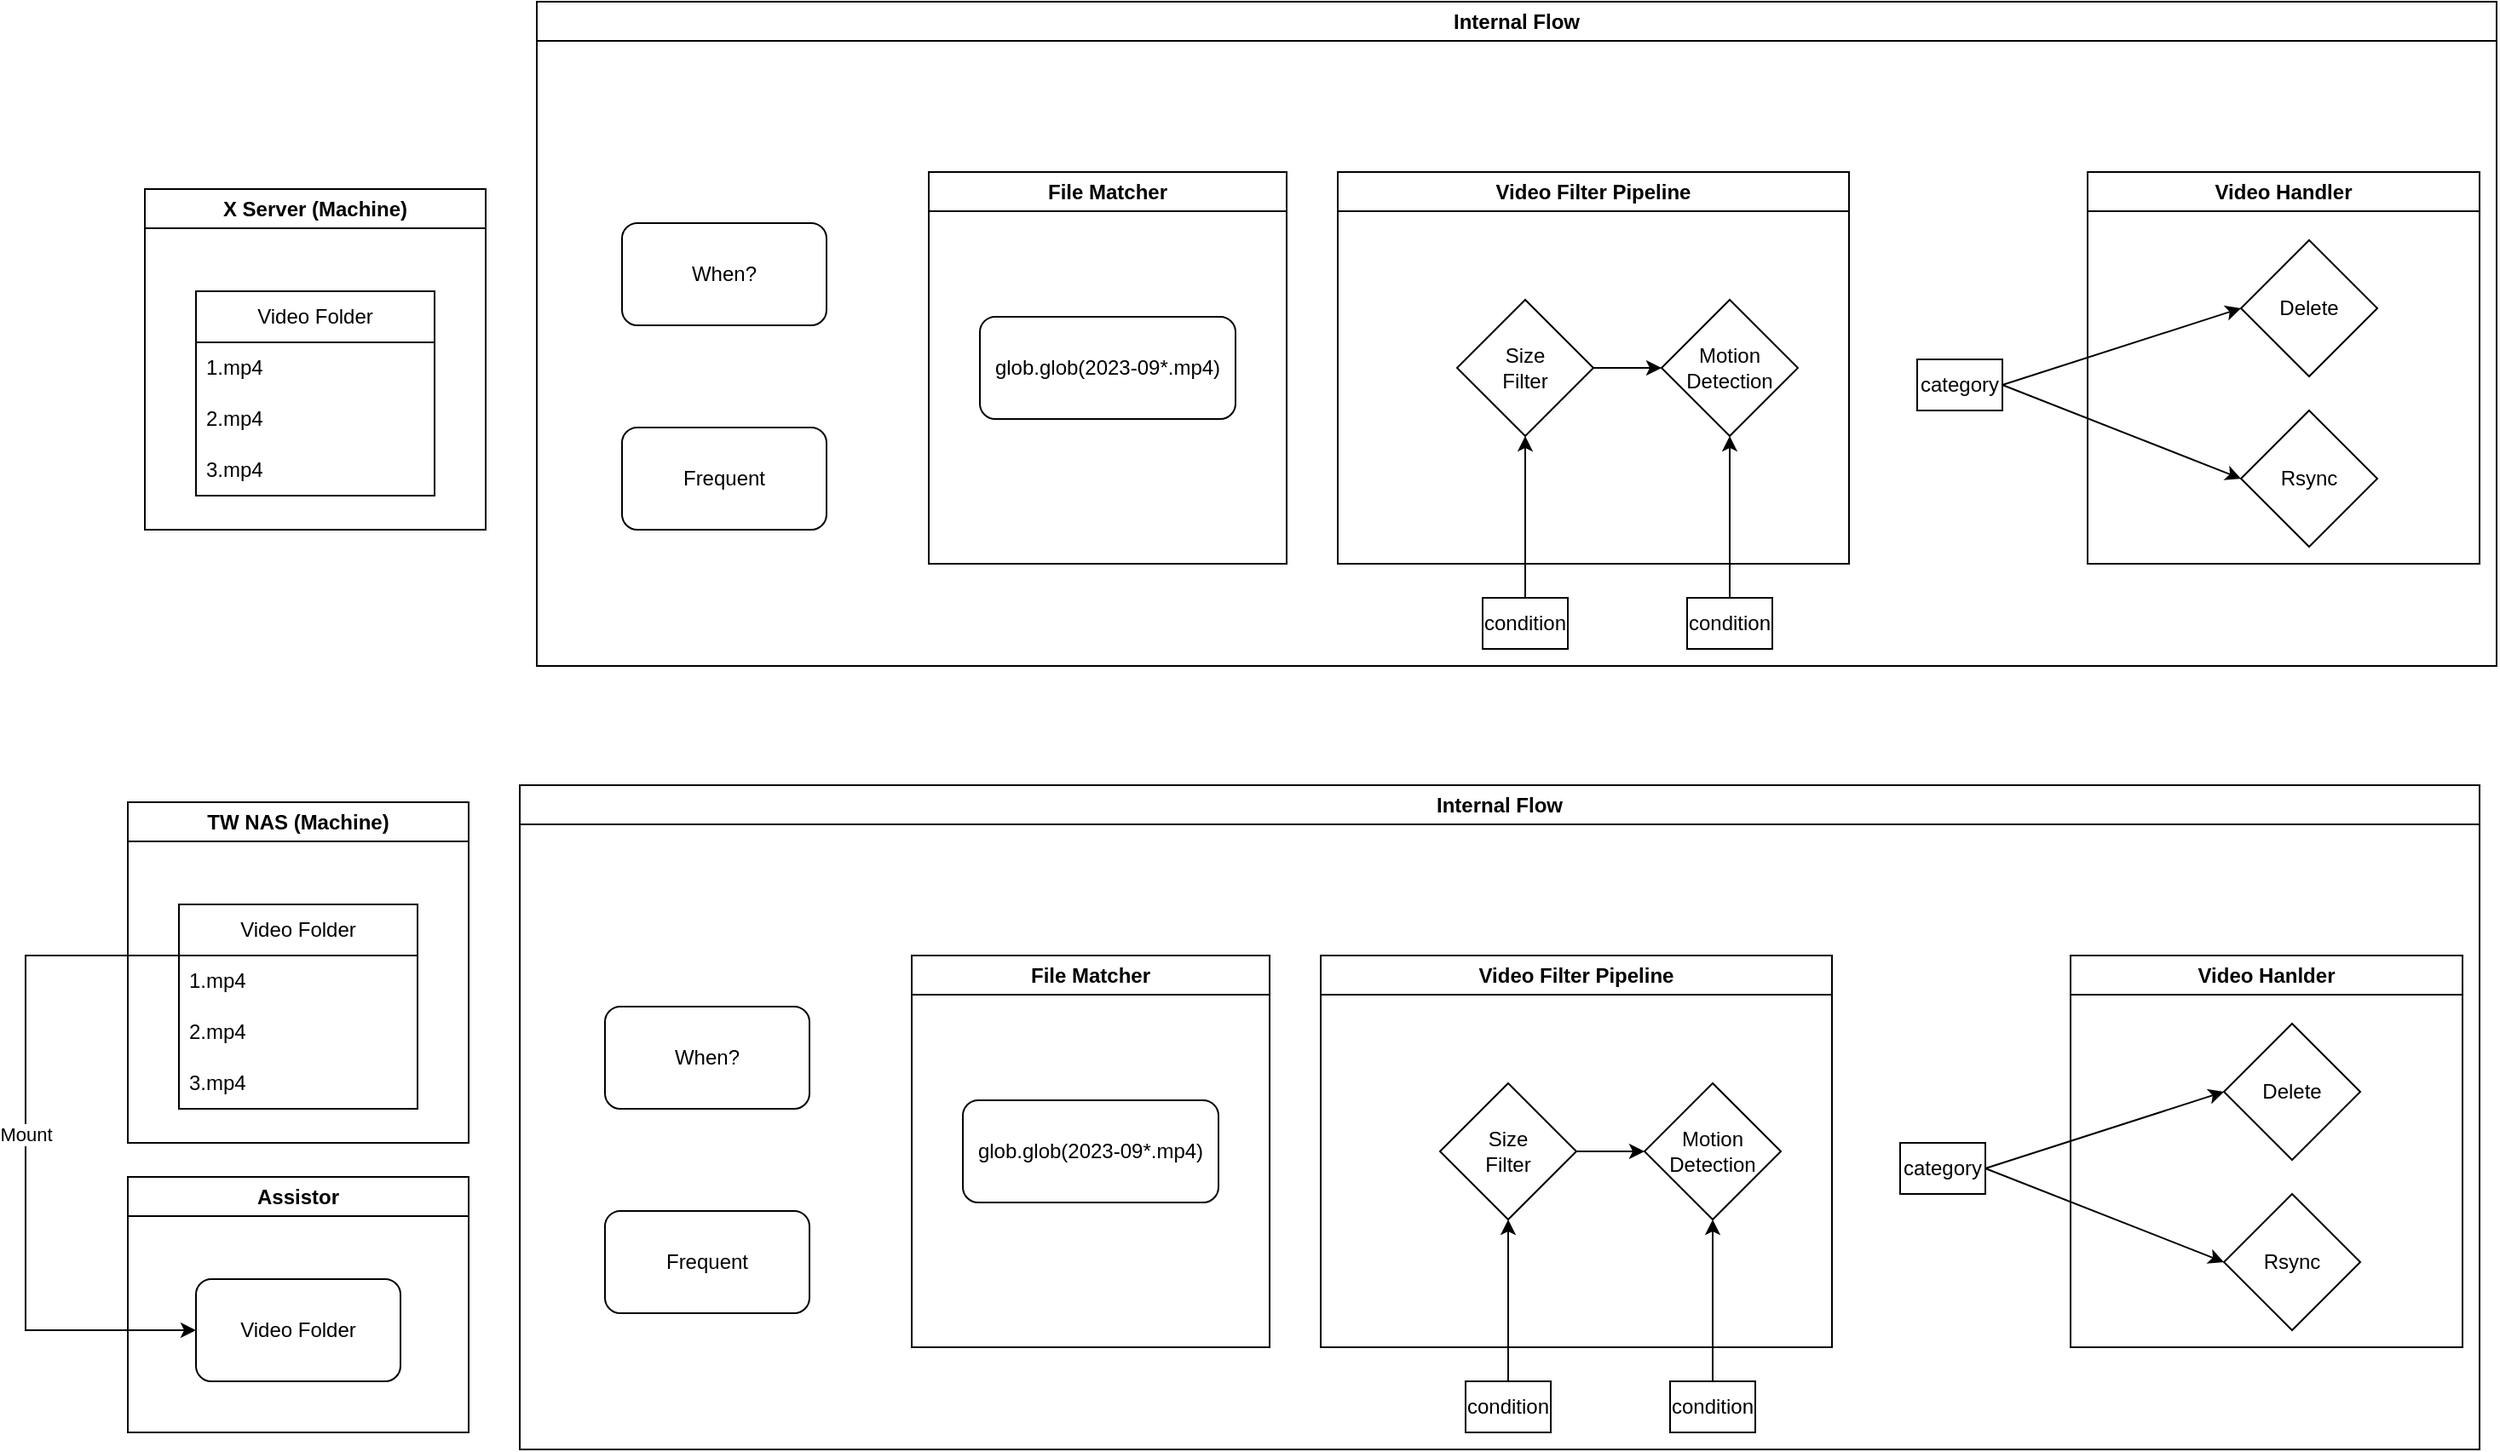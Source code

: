 <mxfile version="21.6.8" type="github">
  <diagram name="Page-1" id="Lj5eDobAINOCekzyXfLq">
    <mxGraphModel dx="2071" dy="670" grid="1" gridSize="10" guides="1" tooltips="1" connect="1" arrows="1" fold="1" page="1" pageScale="1" pageWidth="850" pageHeight="1100" math="0" shadow="0">
      <root>
        <mxCell id="0" />
        <mxCell id="1" parent="0" />
        <mxCell id="y1gU6epdjxo3scdV93dv-2" value="X Server (Machine)" style="swimlane;whiteSpace=wrap;html=1;" vertex="1" parent="1">
          <mxGeometry x="-300" y="660" width="200" height="200" as="geometry" />
        </mxCell>
        <mxCell id="y1gU6epdjxo3scdV93dv-4" value="Video Folder" style="swimlane;fontStyle=0;childLayout=stackLayout;horizontal=1;startSize=30;horizontalStack=0;resizeParent=1;resizeParentMax=0;resizeLast=0;collapsible=1;marginBottom=0;whiteSpace=wrap;html=1;" vertex="1" parent="y1gU6epdjxo3scdV93dv-2">
          <mxGeometry x="30" y="60" width="140" height="120" as="geometry" />
        </mxCell>
        <mxCell id="y1gU6epdjxo3scdV93dv-5" value="1.mp4" style="text;strokeColor=none;fillColor=none;align=left;verticalAlign=middle;spacingLeft=4;spacingRight=4;overflow=hidden;points=[[0,0.5],[1,0.5]];portConstraint=eastwest;rotatable=0;whiteSpace=wrap;html=1;" vertex="1" parent="y1gU6epdjxo3scdV93dv-4">
          <mxGeometry y="30" width="140" height="30" as="geometry" />
        </mxCell>
        <mxCell id="y1gU6epdjxo3scdV93dv-6" value="2.mp4" style="text;strokeColor=none;fillColor=none;align=left;verticalAlign=middle;spacingLeft=4;spacingRight=4;overflow=hidden;points=[[0,0.5],[1,0.5]];portConstraint=eastwest;rotatable=0;whiteSpace=wrap;html=1;" vertex="1" parent="y1gU6epdjxo3scdV93dv-4">
          <mxGeometry y="60" width="140" height="30" as="geometry" />
        </mxCell>
        <mxCell id="y1gU6epdjxo3scdV93dv-7" value="3.mp4" style="text;strokeColor=none;fillColor=none;align=left;verticalAlign=middle;spacingLeft=4;spacingRight=4;overflow=hidden;points=[[0,0.5],[1,0.5]];portConstraint=eastwest;rotatable=0;whiteSpace=wrap;html=1;" vertex="1" parent="y1gU6epdjxo3scdV93dv-4">
          <mxGeometry y="90" width="140" height="30" as="geometry" />
        </mxCell>
        <mxCell id="y1gU6epdjxo3scdV93dv-22" value="TW NAS (Machine)" style="swimlane;whiteSpace=wrap;html=1;startSize=23;" vertex="1" parent="1">
          <mxGeometry x="-310" y="1020" width="200" height="200" as="geometry" />
        </mxCell>
        <mxCell id="y1gU6epdjxo3scdV93dv-23" value="Video Folder" style="swimlane;fontStyle=0;childLayout=stackLayout;horizontal=1;startSize=30;horizontalStack=0;resizeParent=1;resizeParentMax=0;resizeLast=0;collapsible=1;marginBottom=0;whiteSpace=wrap;html=1;" vertex="1" parent="y1gU6epdjxo3scdV93dv-22">
          <mxGeometry x="30" y="60" width="140" height="120" as="geometry" />
        </mxCell>
        <mxCell id="y1gU6epdjxo3scdV93dv-24" value="1.mp4" style="text;strokeColor=none;fillColor=none;align=left;verticalAlign=middle;spacingLeft=4;spacingRight=4;overflow=hidden;points=[[0,0.5],[1,0.5]];portConstraint=eastwest;rotatable=0;whiteSpace=wrap;html=1;" vertex="1" parent="y1gU6epdjxo3scdV93dv-23">
          <mxGeometry y="30" width="140" height="30" as="geometry" />
        </mxCell>
        <mxCell id="y1gU6epdjxo3scdV93dv-25" value="2.mp4" style="text;strokeColor=none;fillColor=none;align=left;verticalAlign=middle;spacingLeft=4;spacingRight=4;overflow=hidden;points=[[0,0.5],[1,0.5]];portConstraint=eastwest;rotatable=0;whiteSpace=wrap;html=1;" vertex="1" parent="y1gU6epdjxo3scdV93dv-23">
          <mxGeometry y="60" width="140" height="30" as="geometry" />
        </mxCell>
        <mxCell id="y1gU6epdjxo3scdV93dv-26" value="3.mp4" style="text;strokeColor=none;fillColor=none;align=left;verticalAlign=middle;spacingLeft=4;spacingRight=4;overflow=hidden;points=[[0,0.5],[1,0.5]];portConstraint=eastwest;rotatable=0;whiteSpace=wrap;html=1;" vertex="1" parent="y1gU6epdjxo3scdV93dv-23">
          <mxGeometry y="90" width="140" height="30" as="geometry" />
        </mxCell>
        <mxCell id="y1gU6epdjxo3scdV93dv-71" value="Internal Flow" style="swimlane;whiteSpace=wrap;html=1;" vertex="1" parent="1">
          <mxGeometry x="-70" y="550" width="1150" height="390" as="geometry" />
        </mxCell>
        <mxCell id="y1gU6epdjxo3scdV93dv-59" value="Video Handler" style="swimlane;whiteSpace=wrap;html=1;" vertex="1" parent="y1gU6epdjxo3scdV93dv-71">
          <mxGeometry x="910" y="100" width="230" height="230" as="geometry" />
        </mxCell>
        <mxCell id="y1gU6epdjxo3scdV93dv-60" value="Delete" style="rhombus;whiteSpace=wrap;html=1;" vertex="1" parent="y1gU6epdjxo3scdV93dv-59">
          <mxGeometry x="90" y="40" width="80" height="80" as="geometry" />
        </mxCell>
        <mxCell id="y1gU6epdjxo3scdV93dv-63" value="Rsync" style="rhombus;whiteSpace=wrap;html=1;" vertex="1" parent="y1gU6epdjxo3scdV93dv-59">
          <mxGeometry x="90" y="140" width="80" height="80" as="geometry" />
        </mxCell>
        <mxCell id="y1gU6epdjxo3scdV93dv-67" value="category" style="rounded=0;whiteSpace=wrap;html=1;" vertex="1" parent="y1gU6epdjxo3scdV93dv-71">
          <mxGeometry x="810" y="210" width="50" height="30" as="geometry" />
        </mxCell>
        <mxCell id="y1gU6epdjxo3scdV93dv-68" value="" style="endArrow=classic;html=1;rounded=0;exitX=1;exitY=0.5;exitDx=0;exitDy=0;entryX=0;entryY=0.5;entryDx=0;entryDy=0;" edge="1" parent="y1gU6epdjxo3scdV93dv-71" source="y1gU6epdjxo3scdV93dv-67" target="y1gU6epdjxo3scdV93dv-60">
          <mxGeometry width="50" height="50" relative="1" as="geometry">
            <mxPoint x="530" y="300" as="sourcePoint" />
            <mxPoint x="580" y="250" as="targetPoint" />
          </mxGeometry>
        </mxCell>
        <mxCell id="y1gU6epdjxo3scdV93dv-69" value="" style="endArrow=classic;html=1;rounded=0;exitX=1;exitY=0.5;exitDx=0;exitDy=0;entryX=0;entryY=0.5;entryDx=0;entryDy=0;" edge="1" parent="y1gU6epdjxo3scdV93dv-71" source="y1gU6epdjxo3scdV93dv-67" target="y1gU6epdjxo3scdV93dv-63">
          <mxGeometry width="50" height="50" relative="1" as="geometry">
            <mxPoint x="530" y="300" as="sourcePoint" />
            <mxPoint x="580" y="250" as="targetPoint" />
          </mxGeometry>
        </mxCell>
        <mxCell id="y1gU6epdjxo3scdV93dv-49" value="Video Filter Pipeline" style="swimlane;whiteSpace=wrap;html=1;" vertex="1" parent="y1gU6epdjxo3scdV93dv-71">
          <mxGeometry x="470" y="100" width="300" height="230" as="geometry" />
        </mxCell>
        <mxCell id="y1gU6epdjxo3scdV93dv-51" value="Size&lt;br&gt;Filter" style="rhombus;whiteSpace=wrap;html=1;" vertex="1" parent="y1gU6epdjxo3scdV93dv-49">
          <mxGeometry x="70" y="75" width="80" height="80" as="geometry" />
        </mxCell>
        <mxCell id="y1gU6epdjxo3scdV93dv-54" value="Motion Detection" style="rhombus;whiteSpace=wrap;html=1;" vertex="1" parent="y1gU6epdjxo3scdV93dv-49">
          <mxGeometry x="190" y="75" width="80" height="80" as="geometry" />
        </mxCell>
        <mxCell id="y1gU6epdjxo3scdV93dv-55" value="" style="endArrow=classic;html=1;rounded=0;exitX=1;exitY=0.5;exitDx=0;exitDy=0;entryX=0;entryY=0.5;entryDx=0;entryDy=0;" edge="1" parent="y1gU6epdjxo3scdV93dv-49" source="y1gU6epdjxo3scdV93dv-51" target="y1gU6epdjxo3scdV93dv-54">
          <mxGeometry width="50" height="50" relative="1" as="geometry">
            <mxPoint x="110" y="240" as="sourcePoint" />
            <mxPoint x="160" y="190" as="targetPoint" />
          </mxGeometry>
        </mxCell>
        <mxCell id="y1gU6epdjxo3scdV93dv-56" value="condition" style="rounded=0;whiteSpace=wrap;html=1;" vertex="1" parent="y1gU6epdjxo3scdV93dv-71">
          <mxGeometry x="675" y="350" width="50" height="30" as="geometry" />
        </mxCell>
        <mxCell id="y1gU6epdjxo3scdV93dv-57" value="" style="endArrow=classic;html=1;rounded=0;exitX=0.5;exitY=0;exitDx=0;exitDy=0;entryX=0.5;entryY=1;entryDx=0;entryDy=0;" edge="1" parent="y1gU6epdjxo3scdV93dv-71" source="y1gU6epdjxo3scdV93dv-56" target="y1gU6epdjxo3scdV93dv-54">
          <mxGeometry width="50" height="50" relative="1" as="geometry">
            <mxPoint x="480" y="340" as="sourcePoint" />
            <mxPoint x="530" y="290" as="targetPoint" />
          </mxGeometry>
        </mxCell>
        <mxCell id="y1gU6epdjxo3scdV93dv-52" value="condition" style="rounded=0;whiteSpace=wrap;html=1;" vertex="1" parent="y1gU6epdjxo3scdV93dv-71">
          <mxGeometry x="555" y="350" width="50" height="30" as="geometry" />
        </mxCell>
        <mxCell id="y1gU6epdjxo3scdV93dv-53" value="" style="endArrow=classic;html=1;rounded=0;exitX=0.5;exitY=0;exitDx=0;exitDy=0;entryX=0.5;entryY=1;entryDx=0;entryDy=0;" edge="1" parent="y1gU6epdjxo3scdV93dv-71" source="y1gU6epdjxo3scdV93dv-52" target="y1gU6epdjxo3scdV93dv-51">
          <mxGeometry width="50" height="50" relative="1" as="geometry">
            <mxPoint x="480" y="340" as="sourcePoint" />
            <mxPoint x="530" y="290" as="targetPoint" />
          </mxGeometry>
        </mxCell>
        <mxCell id="y1gU6epdjxo3scdV93dv-18" value="File Matcher" style="swimlane;whiteSpace=wrap;html=1;" vertex="1" parent="y1gU6epdjxo3scdV93dv-71">
          <mxGeometry x="230" y="100" width="210" height="230" as="geometry" />
        </mxCell>
        <mxCell id="y1gU6epdjxo3scdV93dv-58" value="glob.glob(2023-09*.mp4)" style="rounded=1;whiteSpace=wrap;html=1;" vertex="1" parent="y1gU6epdjxo3scdV93dv-18">
          <mxGeometry x="30" y="85" width="150" height="60" as="geometry" />
        </mxCell>
        <mxCell id="y1gU6epdjxo3scdV93dv-21" value="Frequent" style="rounded=1;whiteSpace=wrap;html=1;" vertex="1" parent="y1gU6epdjxo3scdV93dv-71">
          <mxGeometry x="50" y="250" width="120" height="60" as="geometry" />
        </mxCell>
        <mxCell id="y1gU6epdjxo3scdV93dv-19" value="When?" style="rounded=1;whiteSpace=wrap;html=1;" vertex="1" parent="y1gU6epdjxo3scdV93dv-71">
          <mxGeometry x="50" y="130" width="120" height="60" as="geometry" />
        </mxCell>
        <mxCell id="y1gU6epdjxo3scdV93dv-73" value="Internal Flow" style="swimlane;whiteSpace=wrap;html=1;" vertex="1" parent="1">
          <mxGeometry x="-80" y="1010" width="1150" height="390" as="geometry" />
        </mxCell>
        <mxCell id="y1gU6epdjxo3scdV93dv-74" value="Video Hanlder" style="swimlane;whiteSpace=wrap;html=1;" vertex="1" parent="y1gU6epdjxo3scdV93dv-73">
          <mxGeometry x="910" y="100" width="230" height="230" as="geometry" />
        </mxCell>
        <mxCell id="y1gU6epdjxo3scdV93dv-75" value="Delete" style="rhombus;whiteSpace=wrap;html=1;" vertex="1" parent="y1gU6epdjxo3scdV93dv-74">
          <mxGeometry x="90" y="40" width="80" height="80" as="geometry" />
        </mxCell>
        <mxCell id="y1gU6epdjxo3scdV93dv-76" value="Rsync" style="rhombus;whiteSpace=wrap;html=1;" vertex="1" parent="y1gU6epdjxo3scdV93dv-74">
          <mxGeometry x="90" y="140" width="80" height="80" as="geometry" />
        </mxCell>
        <mxCell id="y1gU6epdjxo3scdV93dv-77" value="category" style="rounded=0;whiteSpace=wrap;html=1;" vertex="1" parent="y1gU6epdjxo3scdV93dv-73">
          <mxGeometry x="810" y="210" width="50" height="30" as="geometry" />
        </mxCell>
        <mxCell id="y1gU6epdjxo3scdV93dv-78" value="" style="endArrow=classic;html=1;rounded=0;exitX=1;exitY=0.5;exitDx=0;exitDy=0;entryX=0;entryY=0.5;entryDx=0;entryDy=0;" edge="1" parent="y1gU6epdjxo3scdV93dv-73" source="y1gU6epdjxo3scdV93dv-77" target="y1gU6epdjxo3scdV93dv-75">
          <mxGeometry width="50" height="50" relative="1" as="geometry">
            <mxPoint x="530" y="300" as="sourcePoint" />
            <mxPoint x="580" y="250" as="targetPoint" />
          </mxGeometry>
        </mxCell>
        <mxCell id="y1gU6epdjxo3scdV93dv-79" value="" style="endArrow=classic;html=1;rounded=0;exitX=1;exitY=0.5;exitDx=0;exitDy=0;entryX=0;entryY=0.5;entryDx=0;entryDy=0;" edge="1" parent="y1gU6epdjxo3scdV93dv-73" source="y1gU6epdjxo3scdV93dv-77" target="y1gU6epdjxo3scdV93dv-76">
          <mxGeometry width="50" height="50" relative="1" as="geometry">
            <mxPoint x="530" y="300" as="sourcePoint" />
            <mxPoint x="580" y="250" as="targetPoint" />
          </mxGeometry>
        </mxCell>
        <mxCell id="y1gU6epdjxo3scdV93dv-80" value="Video Filter Pipeline" style="swimlane;whiteSpace=wrap;html=1;" vertex="1" parent="y1gU6epdjxo3scdV93dv-73">
          <mxGeometry x="470" y="100" width="300" height="230" as="geometry" />
        </mxCell>
        <mxCell id="y1gU6epdjxo3scdV93dv-81" value="Size&lt;br&gt;Filter" style="rhombus;whiteSpace=wrap;html=1;" vertex="1" parent="y1gU6epdjxo3scdV93dv-80">
          <mxGeometry x="70" y="75" width="80" height="80" as="geometry" />
        </mxCell>
        <mxCell id="y1gU6epdjxo3scdV93dv-82" value="Motion Detection" style="rhombus;whiteSpace=wrap;html=1;" vertex="1" parent="y1gU6epdjxo3scdV93dv-80">
          <mxGeometry x="190" y="75" width="80" height="80" as="geometry" />
        </mxCell>
        <mxCell id="y1gU6epdjxo3scdV93dv-83" value="" style="endArrow=classic;html=1;rounded=0;exitX=1;exitY=0.5;exitDx=0;exitDy=0;entryX=0;entryY=0.5;entryDx=0;entryDy=0;" edge="1" parent="y1gU6epdjxo3scdV93dv-80" source="y1gU6epdjxo3scdV93dv-81" target="y1gU6epdjxo3scdV93dv-82">
          <mxGeometry width="50" height="50" relative="1" as="geometry">
            <mxPoint x="110" y="240" as="sourcePoint" />
            <mxPoint x="160" y="190" as="targetPoint" />
          </mxGeometry>
        </mxCell>
        <mxCell id="y1gU6epdjxo3scdV93dv-84" value="condition" style="rounded=0;whiteSpace=wrap;html=1;" vertex="1" parent="y1gU6epdjxo3scdV93dv-73">
          <mxGeometry x="675" y="350" width="50" height="30" as="geometry" />
        </mxCell>
        <mxCell id="y1gU6epdjxo3scdV93dv-85" value="" style="endArrow=classic;html=1;rounded=0;exitX=0.5;exitY=0;exitDx=0;exitDy=0;entryX=0.5;entryY=1;entryDx=0;entryDy=0;" edge="1" parent="y1gU6epdjxo3scdV93dv-73" source="y1gU6epdjxo3scdV93dv-84" target="y1gU6epdjxo3scdV93dv-82">
          <mxGeometry width="50" height="50" relative="1" as="geometry">
            <mxPoint x="480" y="340" as="sourcePoint" />
            <mxPoint x="530" y="290" as="targetPoint" />
          </mxGeometry>
        </mxCell>
        <mxCell id="y1gU6epdjxo3scdV93dv-86" value="condition" style="rounded=0;whiteSpace=wrap;html=1;" vertex="1" parent="y1gU6epdjxo3scdV93dv-73">
          <mxGeometry x="555" y="350" width="50" height="30" as="geometry" />
        </mxCell>
        <mxCell id="y1gU6epdjxo3scdV93dv-87" value="" style="endArrow=classic;html=1;rounded=0;exitX=0.5;exitY=0;exitDx=0;exitDy=0;entryX=0.5;entryY=1;entryDx=0;entryDy=0;" edge="1" parent="y1gU6epdjxo3scdV93dv-73" source="y1gU6epdjxo3scdV93dv-86" target="y1gU6epdjxo3scdV93dv-81">
          <mxGeometry width="50" height="50" relative="1" as="geometry">
            <mxPoint x="480" y="340" as="sourcePoint" />
            <mxPoint x="530" y="290" as="targetPoint" />
          </mxGeometry>
        </mxCell>
        <mxCell id="y1gU6epdjxo3scdV93dv-88" value="File Matcher" style="swimlane;whiteSpace=wrap;html=1;" vertex="1" parent="y1gU6epdjxo3scdV93dv-73">
          <mxGeometry x="230" y="100" width="210" height="230" as="geometry" />
        </mxCell>
        <mxCell id="y1gU6epdjxo3scdV93dv-89" value="glob.glob(2023-09*.mp4)" style="rounded=1;whiteSpace=wrap;html=1;" vertex="1" parent="y1gU6epdjxo3scdV93dv-88">
          <mxGeometry x="30" y="85" width="150" height="60" as="geometry" />
        </mxCell>
        <mxCell id="y1gU6epdjxo3scdV93dv-90" value="Frequent" style="rounded=1;whiteSpace=wrap;html=1;" vertex="1" parent="y1gU6epdjxo3scdV93dv-73">
          <mxGeometry x="50" y="250" width="120" height="60" as="geometry" />
        </mxCell>
        <mxCell id="y1gU6epdjxo3scdV93dv-91" value="When?" style="rounded=1;whiteSpace=wrap;html=1;" vertex="1" parent="y1gU6epdjxo3scdV93dv-73">
          <mxGeometry x="50" y="130" width="120" height="60" as="geometry" />
        </mxCell>
        <mxCell id="y1gU6epdjxo3scdV93dv-92" value="Assistor" style="swimlane;whiteSpace=wrap;html=1;startSize=23;" vertex="1" parent="1">
          <mxGeometry x="-310" y="1240" width="200" height="150" as="geometry" />
        </mxCell>
        <mxCell id="y1gU6epdjxo3scdV93dv-97" value="Video Folder" style="rounded=1;whiteSpace=wrap;html=1;" vertex="1" parent="y1gU6epdjxo3scdV93dv-92">
          <mxGeometry x="40" y="60" width="120" height="60" as="geometry" />
        </mxCell>
        <mxCell id="y1gU6epdjxo3scdV93dv-98" value="" style="endArrow=classic;html=1;rounded=0;exitX=0;exitY=0.25;exitDx=0;exitDy=0;entryX=0;entryY=0.5;entryDx=0;entryDy=0;" edge="1" parent="1" source="y1gU6epdjxo3scdV93dv-23" target="y1gU6epdjxo3scdV93dv-97">
          <mxGeometry width="50" height="50" relative="1" as="geometry">
            <mxPoint x="-30" y="1170" as="sourcePoint" />
            <mxPoint x="-642.667" y="1180" as="targetPoint" />
            <Array as="points">
              <mxPoint x="-370" y="1110" />
              <mxPoint x="-370" y="1330" />
            </Array>
          </mxGeometry>
        </mxCell>
        <mxCell id="y1gU6epdjxo3scdV93dv-99" value="Mount" style="edgeLabel;html=1;align=center;verticalAlign=middle;resizable=0;points=[];" vertex="1" connectable="0" parent="y1gU6epdjxo3scdV93dv-98">
          <mxGeometry x="-0.035" y="-4" relative="1" as="geometry">
            <mxPoint x="4" y="-3" as="offset" />
          </mxGeometry>
        </mxCell>
      </root>
    </mxGraphModel>
  </diagram>
</mxfile>
